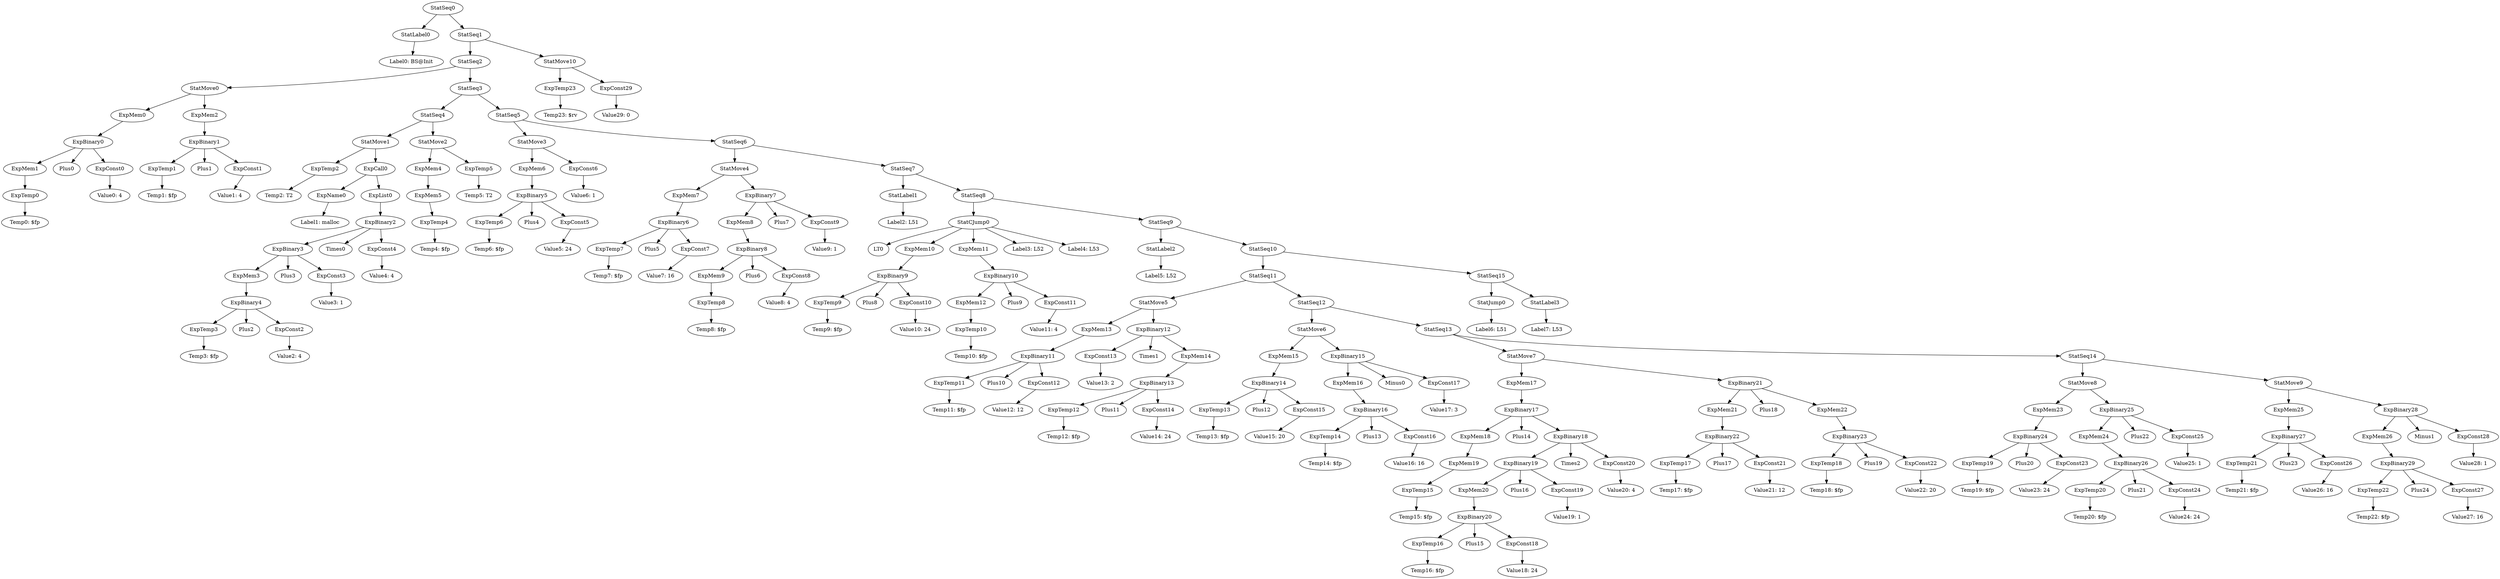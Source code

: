 digraph {
	ordering = out;
	ExpConst29 -> "Value29: 0";
	StatMove10 -> ExpTemp23;
	StatMove10 -> ExpConst29;
	StatSeq15 -> StatJump0;
	StatSeq15 -> StatLabel3;
	StatJump0 -> "Label6: L51";
	StatSeq10 -> StatSeq11;
	StatSeq10 -> StatSeq15;
	ExpTemp22 -> "Temp22: $fp";
	StatMove9 -> ExpMem25;
	StatMove9 -> ExpBinary28;
	ExpMem26 -> ExpBinary29;
	ExpMem25 -> ExpBinary27;
	ExpTemp21 -> "Temp21: $fp";
	StatSeq14 -> StatMove8;
	StatSeq14 -> StatMove9;
	ExpConst25 -> "Value25: 1";
	ExpBinary25 -> ExpMem24;
	ExpBinary25 -> Plus22;
	ExpBinary25 -> ExpConst25;
	ExpMem24 -> ExpBinary26;
	ExpBinary26 -> ExpTemp20;
	ExpBinary26 -> Plus21;
	ExpBinary26 -> ExpConst24;
	StatMove8 -> ExpMem23;
	StatMove8 -> ExpBinary25;
	ExpMem23 -> ExpBinary24;
	ExpBinary24 -> ExpTemp19;
	ExpBinary24 -> Plus20;
	ExpBinary24 -> ExpConst23;
	ExpMem22 -> ExpBinary23;
	ExpConst22 -> "Value22: 20";
	ExpTemp18 -> "Temp18: $fp";
	ExpBinary21 -> ExpMem21;
	ExpBinary21 -> Plus18;
	ExpBinary21 -> ExpMem22;
	ExpConst21 -> "Value21: 12";
	StatMove7 -> ExpMem17;
	StatMove7 -> ExpBinary21;
	ExpMem17 -> ExpBinary17;
	ExpConst20 -> "Value20: 4";
	ExpBinary18 -> ExpBinary19;
	ExpBinary18 -> Times2;
	ExpBinary18 -> ExpConst20;
	ExpBinary19 -> ExpMem20;
	ExpBinary19 -> Plus16;
	ExpBinary19 -> ExpConst19;
	ExpMem20 -> ExpBinary20;
	ExpBinary20 -> ExpTemp16;
	ExpBinary20 -> Plus15;
	ExpBinary20 -> ExpConst18;
	ExpTemp16 -> "Temp16: $fp";
	ExpConst24 -> "Value24: 24";
	StatMove3 -> ExpMem6;
	StatMove3 -> ExpConst6;
	ExpMem6 -> ExpBinary5;
	ExpBinary5 -> ExpTemp6;
	ExpBinary5 -> Plus4;
	ExpBinary5 -> ExpConst5;
	StatSeq11 -> StatMove5;
	StatSeq11 -> StatSeq12;
	ExpTemp6 -> "Temp6: $fp";
	StatSeq3 -> StatSeq4;
	StatSeq3 -> StatSeq5;
	ExpConst15 -> "Value15: 20";
	ExpTemp7 -> "Temp7: $fp";
	ExpTemp0 -> "Temp0: $fp";
	ExpTemp4 -> "Temp4: $fp";
	ExpBinary27 -> ExpTemp21;
	ExpBinary27 -> Plus23;
	ExpBinary27 -> ExpConst26;
	ExpList0 -> ExpBinary2;
	StatCJump0 -> LT0;
	StatCJump0 -> ExpMem10;
	StatCJump0 -> ExpMem11;
	StatCJump0 -> "Label3: L52";
	StatCJump0 -> "Label4: L53";
	ExpConst16 -> "Value16: 16";
	ExpBinary28 -> ExpMem26;
	ExpBinary28 -> Minus1;
	ExpBinary28 -> ExpConst28;
	ExpConst4 -> "Value4: 4";
	ExpBinary2 -> ExpBinary3;
	ExpBinary2 -> Times0;
	ExpBinary2 -> ExpConst4;
	ExpTemp19 -> "Temp19: $fp";
	ExpBinary22 -> ExpTemp17;
	ExpBinary22 -> Plus17;
	ExpBinary22 -> ExpConst21;
	StatLabel0 -> "Label0: BS@Init";
	ExpMem5 -> ExpTemp4;
	ExpConst7 -> "Value7: 16";
	ExpConst3 -> "Value3: 1";
	ExpConst17 -> "Value17: 3";
	ExpBinary1 -> ExpTemp1;
	ExpBinary1 -> Plus1;
	ExpBinary1 -> ExpConst1;
	ExpConst10 -> "Value10: 24";
	ExpMem16 -> ExpBinary16;
	ExpBinary6 -> ExpTemp7;
	ExpBinary6 -> Plus5;
	ExpBinary6 -> ExpConst7;
	ExpMem0 -> ExpBinary0;
	ExpMem3 -> ExpBinary4;
	StatMove0 -> ExpMem0;
	StatMove0 -> ExpMem2;
	ExpBinary11 -> ExpTemp11;
	ExpBinary11 -> Plus10;
	ExpBinary11 -> ExpConst12;
	ExpMem4 -> ExpMem5;
	ExpBinary0 -> ExpMem1;
	ExpBinary0 -> Plus0;
	ExpBinary0 -> ExpConst0;
	ExpConst0 -> "Value0: 4";
	ExpMem1 -> ExpTemp0;
	ExpConst6 -> "Value6: 1";
	ExpTemp23 -> "Temp23: $rv";
	StatSeq13 -> StatMove7;
	StatSeq13 -> StatSeq14;
	ExpTemp17 -> "Temp17: $fp";
	ExpMem9 -> ExpTemp8;
	ExpBinary4 -> ExpTemp3;
	ExpBinary4 -> Plus2;
	ExpBinary4 -> ExpConst2;
	ExpTemp1 -> "Temp1: $fp";
	ExpTemp11 -> "Temp11: $fp";
	ExpTemp3 -> "Temp3: $fp";
	StatSeq8 -> StatCJump0;
	StatSeq8 -> StatSeq9;
	ExpMem21 -> ExpBinary22;
	StatSeq0 -> StatLabel0;
	StatSeq0 -> StatSeq1;
	ExpConst5 -> "Value5: 24";
	StatLabel3 -> "Label7: L53";
	ExpMem7 -> ExpBinary6;
	ExpBinary3 -> ExpMem3;
	ExpBinary3 -> Plus3;
	ExpBinary3 -> ExpConst3;
	ExpConst26 -> "Value26: 16";
	ExpConst2 -> "Value2: 4";
	ExpConst1 -> "Value1: 4";
	ExpMem15 -> ExpBinary14;
	ExpTemp8 -> "Temp8: $fp";
	ExpConst12 -> "Value12: 12";
	StatMove1 -> ExpTemp2;
	StatMove1 -> ExpCall0;
	ExpMem13 -> ExpBinary11;
	StatSeq2 -> StatMove0;
	StatSeq2 -> StatSeq3;
	ExpTemp2 -> "Temp2: T2";
	ExpTemp20 -> "Temp20: $fp";
	ExpConst8 -> "Value8: 4";
	ExpName0 -> "Label1: malloc";
	ExpMem14 -> ExpBinary13;
	StatSeq4 -> StatMove1;
	StatSeq4 -> StatMove2;
	StatSeq1 -> StatSeq2;
	StatSeq1 -> StatMove10;
	ExpMem2 -> ExpBinary1;
	ExpConst23 -> "Value23: 24";
	ExpTemp12 -> "Temp12: $fp";
	ExpCall0 -> ExpName0;
	ExpCall0 -> ExpList0;
	StatSeq9 -> StatLabel2;
	StatSeq9 -> StatSeq10;
	ExpBinary8 -> ExpMem9;
	ExpBinary8 -> Plus6;
	ExpBinary8 -> ExpConst8;
	ExpMem8 -> ExpBinary8;
	StatSeq6 -> StatMove4;
	StatSeq6 -> StatSeq7;
	StatLabel1 -> "Label2: L51";
	ExpConst27 -> "Value27: 16";
	StatSeq7 -> StatLabel1;
	StatSeq7 -> StatSeq8;
	ExpConst18 -> "Value18: 24";
	ExpBinary12 -> ExpConst13;
	ExpBinary12 -> Times1;
	ExpBinary12 -> ExpMem14;
	ExpTemp9 -> "Temp9: $fp";
	ExpBinary7 -> ExpMem8;
	ExpBinary7 -> Plus7;
	ExpBinary7 -> ExpConst9;
	ExpBinary9 -> ExpTemp9;
	ExpBinary9 -> Plus8;
	ExpBinary9 -> ExpConst10;
	ExpMem10 -> ExpBinary9;
	ExpTemp10 -> "Temp10: $fp";
	ExpMem12 -> ExpTemp10;
	ExpBinary10 -> ExpMem12;
	ExpBinary10 -> Plus9;
	ExpBinary10 -> ExpConst11;
	ExpConst11 -> "Value11: 4";
	ExpMem11 -> ExpBinary10;
	ExpConst9 -> "Value9: 1";
	StatMove4 -> ExpMem7;
	StatMove4 -> ExpBinary7;
	StatMove5 -> ExpMem13;
	StatMove5 -> ExpBinary12;
	StatLabel2 -> "Label5: L52";
	ExpConst13 -> "Value13: 2";
	ExpTemp13 -> "Temp13: $fp";
	ExpBinary23 -> ExpTemp18;
	ExpBinary23 -> Plus19;
	ExpBinary23 -> ExpConst22;
	StatMove2 -> ExpMem4;
	StatMove2 -> ExpTemp5;
	ExpBinary13 -> ExpTemp12;
	ExpBinary13 -> Plus11;
	ExpBinary13 -> ExpConst14;
	ExpConst14 -> "Value14: 24";
	ExpBinary29 -> ExpTemp22;
	ExpBinary29 -> Plus24;
	ExpBinary29 -> ExpConst27;
	StatSeq5 -> StatMove3;
	StatSeq5 -> StatSeq6;
	ExpBinary14 -> ExpTemp13;
	ExpBinary14 -> Plus12;
	ExpBinary14 -> ExpConst15;
	ExpConst19 -> "Value19: 1";
	ExpTemp14 -> "Temp14: $fp";
	ExpConst28 -> "Value28: 1";
	ExpBinary16 -> ExpTemp14;
	ExpBinary16 -> Plus13;
	ExpBinary16 -> ExpConst16;
	ExpBinary15 -> ExpMem16;
	ExpBinary15 -> Minus0;
	ExpBinary15 -> ExpConst17;
	StatSeq12 -> StatMove6;
	StatSeq12 -> StatSeq13;
	ExpTemp15 -> "Temp15: $fp";
	StatMove6 -> ExpMem15;
	StatMove6 -> ExpBinary15;
	ExpMem19 -> ExpTemp15;
	ExpMem18 -> ExpMem19;
	ExpTemp5 -> "Temp5: T2";
	ExpBinary17 -> ExpMem18;
	ExpBinary17 -> Plus14;
	ExpBinary17 -> ExpBinary18;
}

